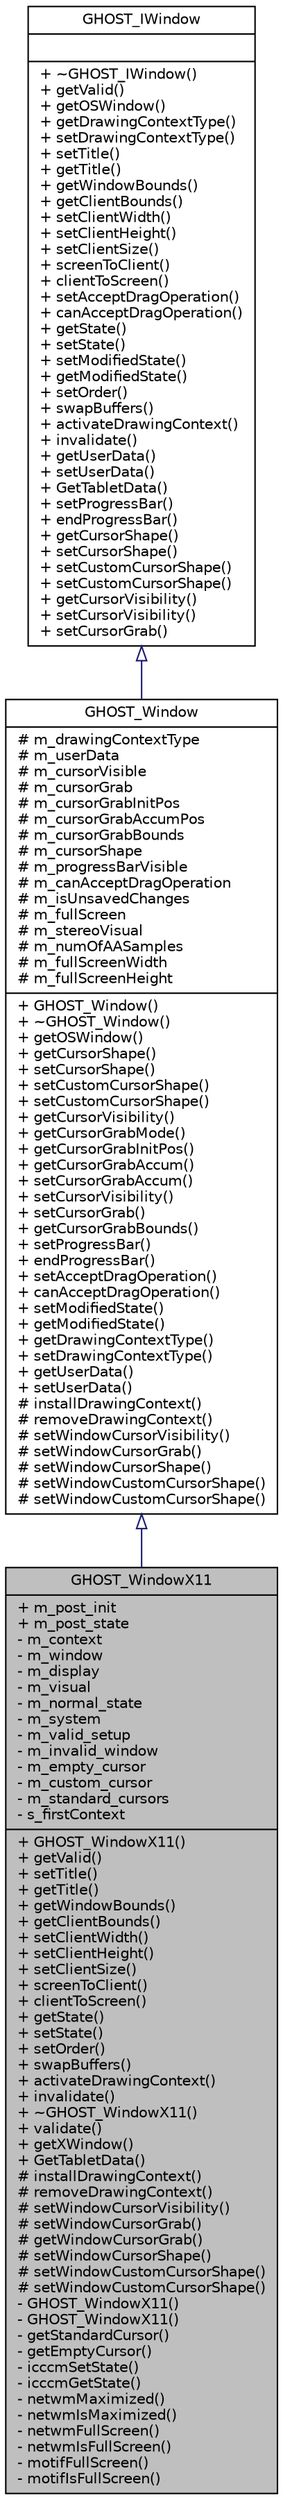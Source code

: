 digraph G
{
  edge [fontname="Helvetica",fontsize="10",labelfontname="Helvetica",labelfontsize="10"];
  node [fontname="Helvetica",fontsize="10",shape=record];
  Node1 [label="{GHOST_WindowX11\n|+ m_post_init\l+ m_post_state\l- m_context\l- m_window\l- m_display\l- m_visual\l- m_normal_state\l- m_system\l- m_valid_setup\l- m_invalid_window\l- m_empty_cursor\l- m_custom_cursor\l- m_standard_cursors\l- s_firstContext\l|+ GHOST_WindowX11()\l+ getValid()\l+ setTitle()\l+ getTitle()\l+ getWindowBounds()\l+ getClientBounds()\l+ setClientWidth()\l+ setClientHeight()\l+ setClientSize()\l+ screenToClient()\l+ clientToScreen()\l+ getState()\l+ setState()\l+ setOrder()\l+ swapBuffers()\l+ activateDrawingContext()\l+ invalidate()\l+ ~GHOST_WindowX11()\l+ validate()\l+ getXWindow()\l+ GetTabletData()\l# installDrawingContext()\l# removeDrawingContext()\l# setWindowCursorVisibility()\l# setWindowCursorGrab()\l# getWindowCursorGrab()\l# setWindowCursorShape()\l# setWindowCustomCursorShape()\l# setWindowCustomCursorShape()\l- GHOST_WindowX11()\l- GHOST_WindowX11()\l- getStandardCursor()\l- getEmptyCursor()\l- icccmSetState()\l- icccmGetState()\l- netwmMaximized()\l- netwmIsMaximized()\l- netwmFullScreen()\l- netwmIsFullScreen()\l- motifFullScreen()\l- motifIsFullScreen()\l}",height=0.2,width=0.4,color="black", fillcolor="grey75", style="filled" fontcolor="black"];
  Node2 -> Node1 [dir=back,color="midnightblue",fontsize="10",style="solid",arrowtail="empty",fontname="Helvetica"];
  Node2 [label="{GHOST_Window\n|# m_drawingContextType\l# m_userData\l# m_cursorVisible\l# m_cursorGrab\l# m_cursorGrabInitPos\l# m_cursorGrabAccumPos\l# m_cursorGrabBounds\l# m_cursorShape\l# m_progressBarVisible\l# m_canAcceptDragOperation\l# m_isUnsavedChanges\l# m_fullScreen\l# m_stereoVisual\l# m_numOfAASamples\l# m_fullScreenWidth\l# m_fullScreenHeight\l|+ GHOST_Window()\l+ ~GHOST_Window()\l+ getOSWindow()\l+ getCursorShape()\l+ setCursorShape()\l+ setCustomCursorShape()\l+ setCustomCursorShape()\l+ getCursorVisibility()\l+ getCursorGrabMode()\l+ getCursorGrabInitPos()\l+ getCursorGrabAccum()\l+ setCursorGrabAccum()\l+ setCursorVisibility()\l+ setCursorGrab()\l+ getCursorGrabBounds()\l+ setProgressBar()\l+ endProgressBar()\l+ setAcceptDragOperation()\l+ canAcceptDragOperation()\l+ setModifiedState()\l+ getModifiedState()\l+ getDrawingContextType()\l+ setDrawingContextType()\l+ getUserData()\l+ setUserData()\l# installDrawingContext()\l# removeDrawingContext()\l# setWindowCursorVisibility()\l# setWindowCursorGrab()\l# setWindowCursorShape()\l# setWindowCustomCursorShape()\l# setWindowCustomCursorShape()\l}",height=0.2,width=0.4,color="black", fillcolor="white", style="filled",URL="$de/db8/classGHOST__Window.html"];
  Node3 -> Node2 [dir=back,color="midnightblue",fontsize="10",style="solid",arrowtail="empty",fontname="Helvetica"];
  Node3 [label="{GHOST_IWindow\n||+ ~GHOST_IWindow()\l+ getValid()\l+ getOSWindow()\l+ getDrawingContextType()\l+ setDrawingContextType()\l+ setTitle()\l+ getTitle()\l+ getWindowBounds()\l+ getClientBounds()\l+ setClientWidth()\l+ setClientHeight()\l+ setClientSize()\l+ screenToClient()\l+ clientToScreen()\l+ setAcceptDragOperation()\l+ canAcceptDragOperation()\l+ getState()\l+ setState()\l+ setModifiedState()\l+ getModifiedState()\l+ setOrder()\l+ swapBuffers()\l+ activateDrawingContext()\l+ invalidate()\l+ getUserData()\l+ setUserData()\l+ GetTabletData()\l+ setProgressBar()\l+ endProgressBar()\l+ getCursorShape()\l+ setCursorShape()\l+ setCustomCursorShape()\l+ setCustomCursorShape()\l+ getCursorVisibility()\l+ setCursorVisibility()\l+ setCursorGrab()\l}",height=0.2,width=0.4,color="black", fillcolor="white", style="filled",URL="$de/d3a/classGHOST__IWindow.html"];
}
